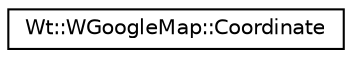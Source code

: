 digraph "Graphical Class Hierarchy"
{
 // LATEX_PDF_SIZE
  edge [fontname="Helvetica",fontsize="10",labelfontname="Helvetica",labelfontsize="10"];
  node [fontname="Helvetica",fontsize="10",shape=record];
  rankdir="LR";
  Node0 [label="Wt::WGoogleMap::Coordinate",height=0.2,width=0.4,color="black", fillcolor="white", style="filled",URL="$classWt_1_1WGoogleMap_1_1Coordinate.html",tooltip="A geographical coordinate (latitude/longitude)"];
}
